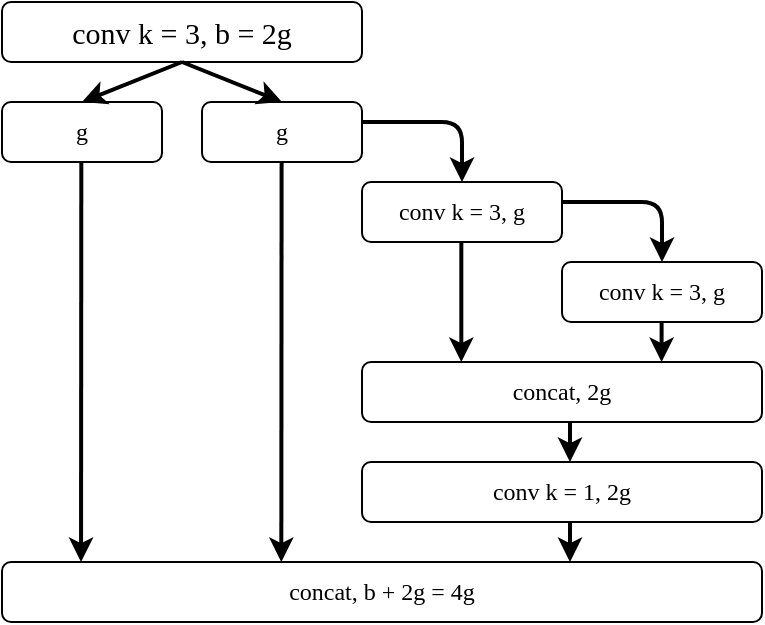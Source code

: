 <mxfile version="14.2.9" type="github">
  <diagram id="ltE8pNBbRUDs2zrSVVee" name="第 1 页">
    <mxGraphModel dx="1355" dy="774" grid="1" gridSize="10" guides="1" tooltips="1" connect="1" arrows="1" fold="1" page="1" pageScale="1" pageWidth="827" pageHeight="1169" math="0" shadow="0">
      <root>
        <mxCell id="0" />
        <mxCell id="1" parent="0" />
        <mxCell id="v02S2J91IL_4E7zG7vOQ-1" value="&lt;font style=&quot;font-size: 15px&quot;&gt;conv k = 3, b = 2g&lt;/font&gt;" style="rounded=1;whiteSpace=wrap;html=1;fontFamily=Times New Roman;" parent="1" vertex="1">
          <mxGeometry x="130" y="190" width="180" height="30" as="geometry" />
        </mxCell>
        <mxCell id="v02S2J91IL_4E7zG7vOQ-2" value="g" style="rounded=1;whiteSpace=wrap;html=1;fontFamily=Times New Roman;" parent="1" vertex="1">
          <mxGeometry x="130" y="240" width="80" height="30" as="geometry" />
        </mxCell>
        <mxCell id="v02S2J91IL_4E7zG7vOQ-3" value="g" style="rounded=1;whiteSpace=wrap;html=1;fontFamily=Times New Roman;" parent="1" vertex="1">
          <mxGeometry x="230" y="240" width="80" height="30" as="geometry" />
        </mxCell>
        <mxCell id="v02S2J91IL_4E7zG7vOQ-4" value="conv k = 3, g" style="rounded=1;whiteSpace=wrap;html=1;fontFamily=Times New Roman;" parent="1" vertex="1">
          <mxGeometry x="310" y="280" width="100" height="30" as="geometry" />
        </mxCell>
        <mxCell id="v02S2J91IL_4E7zG7vOQ-5" value="conv k = 3, g" style="rounded=1;whiteSpace=wrap;html=1;fontFamily=Times New Roman;" parent="1" vertex="1">
          <mxGeometry x="410" y="320" width="100" height="30" as="geometry" />
        </mxCell>
        <mxCell id="v02S2J91IL_4E7zG7vOQ-6" value="concat, 2g" style="rounded=1;whiteSpace=wrap;html=1;fontFamily=Times New Roman;" parent="1" vertex="1">
          <mxGeometry x="310" y="370" width="200" height="30" as="geometry" />
        </mxCell>
        <mxCell id="v02S2J91IL_4E7zG7vOQ-7" value="conv k = 1, 2g" style="rounded=1;whiteSpace=wrap;html=1;fontFamily=Times New Roman;" parent="1" vertex="1">
          <mxGeometry x="310" y="420" width="200" height="30" as="geometry" />
        </mxCell>
        <mxCell id="v02S2J91IL_4E7zG7vOQ-8" value="concat, b + 2g = 4g" style="rounded=1;whiteSpace=wrap;html=1;fontFamily=Times New Roman;" parent="1" vertex="1">
          <mxGeometry x="130" y="470" width="380" height="30" as="geometry" />
        </mxCell>
        <mxCell id="v02S2J91IL_4E7zG7vOQ-9" value="" style="endArrow=classic;html=1;strokeWidth=2;entryX=0.104;entryY=0;entryDx=0;entryDy=0;entryPerimeter=0;fontFamily=Times New Roman;" parent="1" target="v02S2J91IL_4E7zG7vOQ-8" edge="1">
          <mxGeometry width="50" height="50" relative="1" as="geometry">
            <mxPoint x="169.66" y="270" as="sourcePoint" />
            <mxPoint x="169.66" y="350" as="targetPoint" />
          </mxGeometry>
        </mxCell>
        <mxCell id="v02S2J91IL_4E7zG7vOQ-10" value="" style="endArrow=classic;html=1;strokeWidth=2;entryX=0.104;entryY=0;entryDx=0;entryDy=0;entryPerimeter=0;fontFamily=Times New Roman;" parent="1" edge="1">
          <mxGeometry width="50" height="50" relative="1" as="geometry">
            <mxPoint x="269.8" y="270" as="sourcePoint" />
            <mxPoint x="269.66" y="470" as="targetPoint" />
          </mxGeometry>
        </mxCell>
        <mxCell id="v02S2J91IL_4E7zG7vOQ-11" value="" style="endArrow=classic;html=1;strokeWidth=2;fontFamily=Times New Roman;" parent="1" edge="1">
          <mxGeometry width="50" height="50" relative="1" as="geometry">
            <mxPoint x="220" y="220" as="sourcePoint" />
            <mxPoint x="270" y="240" as="targetPoint" />
          </mxGeometry>
        </mxCell>
        <mxCell id="v02S2J91IL_4E7zG7vOQ-12" value="" style="endArrow=classic;html=1;strokeWidth=2;entryX=0.5;entryY=0;entryDx=0;entryDy=0;fontFamily=Times New Roman;" parent="1" target="v02S2J91IL_4E7zG7vOQ-2" edge="1">
          <mxGeometry width="50" height="50" relative="1" as="geometry">
            <mxPoint x="220" y="220" as="sourcePoint" />
            <mxPoint x="180" y="240" as="targetPoint" />
          </mxGeometry>
        </mxCell>
        <mxCell id="v02S2J91IL_4E7zG7vOQ-13" value="" style="endArrow=classic;html=1;strokeWidth=2;fontFamily=Times New Roman;" parent="1" edge="1">
          <mxGeometry width="50" height="50" relative="1" as="geometry">
            <mxPoint x="359.66" y="310" as="sourcePoint" />
            <mxPoint x="359.66" y="370" as="targetPoint" />
          </mxGeometry>
        </mxCell>
        <mxCell id="v02S2J91IL_4E7zG7vOQ-15" value="" style="edgeStyle=segmentEdgeStyle;endArrow=classic;html=1;strokeWidth=2;entryX=0.5;entryY=0;entryDx=0;entryDy=0;fontFamily=Times New Roman;" parent="1" target="v02S2J91IL_4E7zG7vOQ-4" edge="1">
          <mxGeometry width="50" height="50" relative="1" as="geometry">
            <mxPoint x="310" y="250" as="sourcePoint" />
            <mxPoint x="360" y="270" as="targetPoint" />
            <Array as="points">
              <mxPoint x="360" y="250" />
            </Array>
          </mxGeometry>
        </mxCell>
        <mxCell id="v02S2J91IL_4E7zG7vOQ-16" value="" style="edgeStyle=segmentEdgeStyle;endArrow=classic;html=1;strokeWidth=2;entryX=0.5;entryY=0;entryDx=0;entryDy=0;fontFamily=Times New Roman;" parent="1" edge="1">
          <mxGeometry width="50" height="50" relative="1" as="geometry">
            <mxPoint x="410" y="290" as="sourcePoint" />
            <mxPoint x="460" y="320" as="targetPoint" />
            <Array as="points">
              <mxPoint x="460" y="290" />
            </Array>
          </mxGeometry>
        </mxCell>
        <mxCell id="v02S2J91IL_4E7zG7vOQ-17" value="" style="endArrow=classic;html=1;strokeWidth=2;fontFamily=Times New Roman;" parent="1" edge="1">
          <mxGeometry width="50" height="50" relative="1" as="geometry">
            <mxPoint x="459.8" y="350" as="sourcePoint" />
            <mxPoint x="459.8" y="370" as="targetPoint" />
          </mxGeometry>
        </mxCell>
        <mxCell id="v02S2J91IL_4E7zG7vOQ-18" value="" style="endArrow=classic;html=1;strokeWidth=2;fontFamily=Times New Roman;" parent="1" edge="1">
          <mxGeometry width="50" height="50" relative="1" as="geometry">
            <mxPoint x="414.0" y="400" as="sourcePoint" />
            <mxPoint x="414.0" y="420" as="targetPoint" />
          </mxGeometry>
        </mxCell>
        <mxCell id="v02S2J91IL_4E7zG7vOQ-20" value="" style="endArrow=classic;html=1;strokeWidth=2;fontFamily=Times New Roman;" parent="1" edge="1">
          <mxGeometry width="50" height="50" relative="1" as="geometry">
            <mxPoint x="414" y="450" as="sourcePoint" />
            <mxPoint x="414" y="470" as="targetPoint" />
          </mxGeometry>
        </mxCell>
      </root>
    </mxGraphModel>
  </diagram>
</mxfile>
